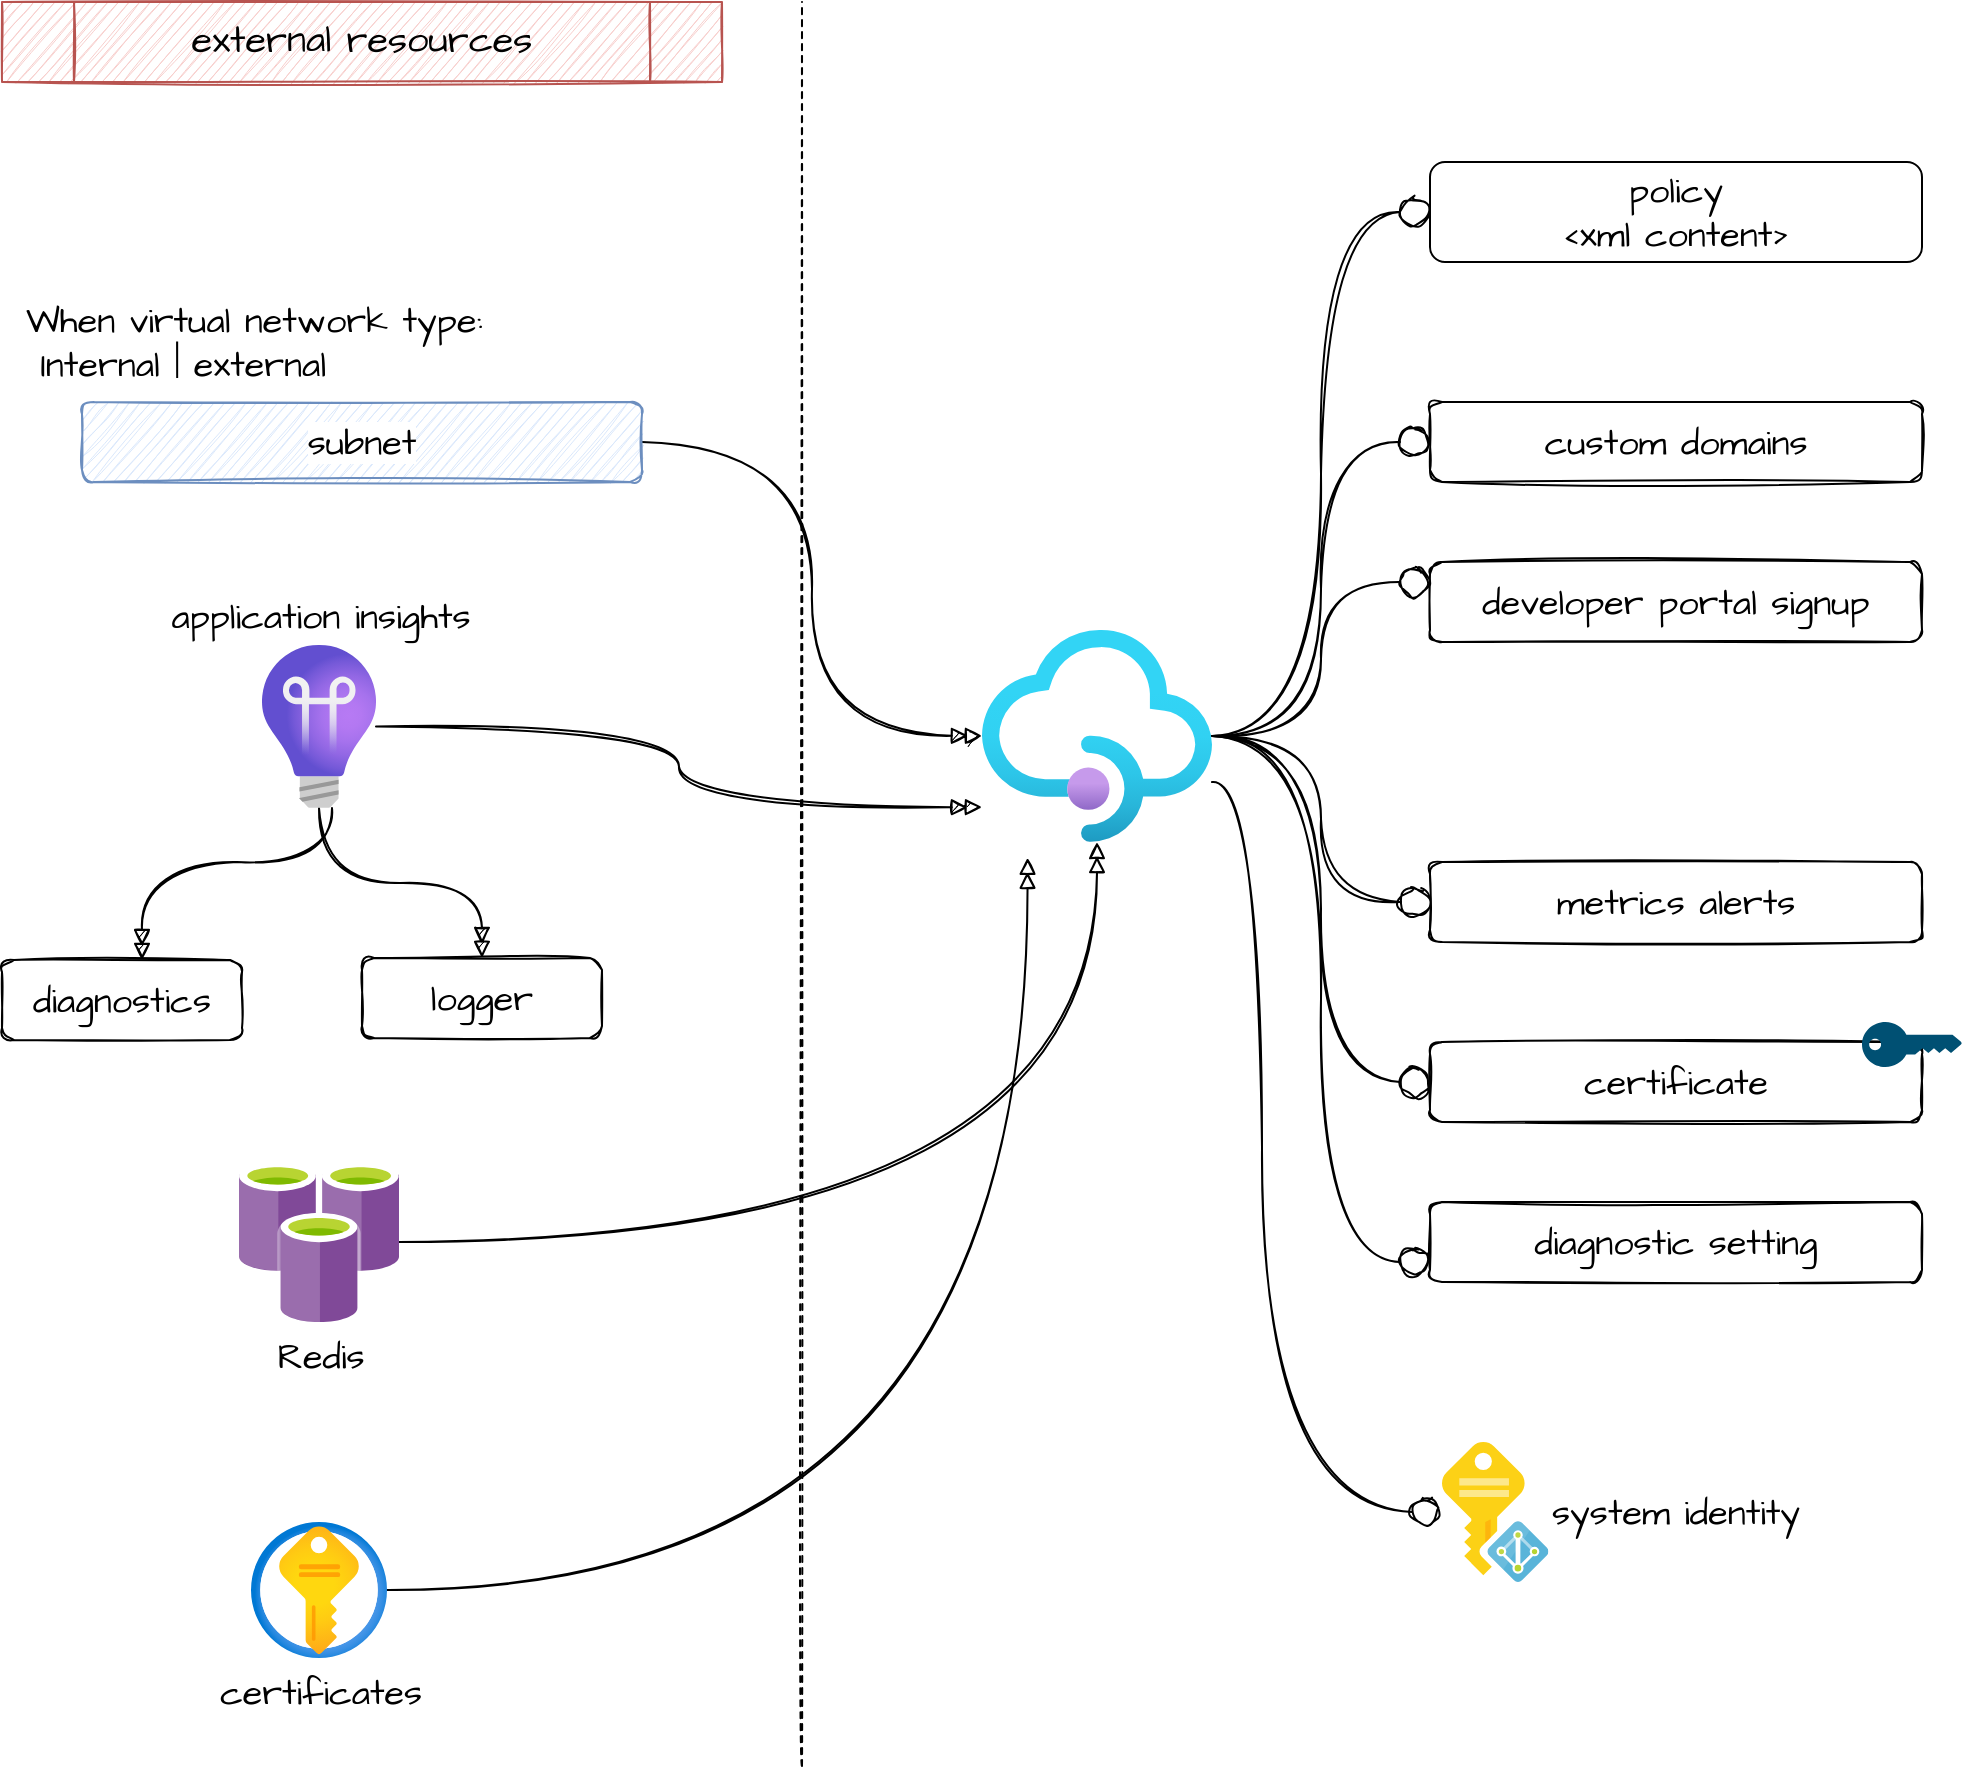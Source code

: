 <mxfile version="16.4.0" type="device"><diagram id="u4eZckh46ghVhrVkD8zX" name="Page-1"><mxGraphModel dx="2981" dy="1217" grid="1" gridSize="10" guides="1" tooltips="1" connect="1" arrows="1" fold="1" page="1" pageScale="1" pageWidth="827" pageHeight="1169" math="0" shadow="0"><root><mxCell id="0"/><mxCell id="1" parent="0"/><mxCell id="eBLMVQ7QcMM6AJimeeV5-8" value="" style="edgeStyle=orthogonalEdgeStyle;curved=1;rounded=0;orthogonalLoop=1;jettySize=auto;html=1;entryX=0;entryY=0.5;entryDx=0;entryDy=0;sketch=1;endArrow=circle;endFill=0;" parent="1" source="eBLMVQ7QcMM6AJimeeV5-3" target="eBLMVQ7QcMM6AJimeeV5-7" edge="1"><mxGeometry relative="1" as="geometry"/></mxCell><mxCell id="eBLMVQ7QcMM6AJimeeV5-10" style="edgeStyle=orthogonalEdgeStyle;curved=1;rounded=0;orthogonalLoop=1;jettySize=auto;html=1;fontFamily=Architects Daughter;fontSource=https%3A%2F%2Ffonts.googleapis.com%2Fcss%3Ffamily%3DArchitects%2BDaughter;fontSize=18;sketch=1;endArrow=circle;endFill=0;" parent="1" source="eBLMVQ7QcMM6AJimeeV5-3" target="eBLMVQ7QcMM6AJimeeV5-9" edge="1"><mxGeometry relative="1" as="geometry"><Array as="points"><mxPoint x="310" y="430"/><mxPoint x="310" y="795"/></Array></mxGeometry></mxCell><mxCell id="VZ10tj8qQi2GT8J73ok1-8" value="" style="edgeStyle=orthogonalEdgeStyle;curved=1;rounded=0;sketch=1;orthogonalLoop=1;jettySize=auto;html=1;fontFamily=Architects Daughter;fontSource=https%3A%2F%2Ffonts.googleapis.com%2Fcss%3Ffamily%3DArchitects%2BDaughter;fontSize=18;endArrow=circle;endFill=0;entryX=0;entryY=0.25;entryDx=0;entryDy=0;" edge="1" parent="1" source="eBLMVQ7QcMM6AJimeeV5-3" target="VZ10tj8qQi2GT8J73ok1-7"><mxGeometry relative="1" as="geometry"/></mxCell><mxCell id="VZ10tj8qQi2GT8J73ok1-10" value="" style="edgeStyle=orthogonalEdgeStyle;curved=1;rounded=0;sketch=1;orthogonalLoop=1;jettySize=auto;html=1;fontFamily=Architects Daughter;fontSource=https%3A%2F%2Ffonts.googleapis.com%2Fcss%3Ffamily%3DArchitects%2BDaughter;fontSize=18;endArrow=circle;endFill=0;entryX=0;entryY=0.5;entryDx=0;entryDy=0;" edge="1" parent="1" source="eBLMVQ7QcMM6AJimeeV5-3" target="VZ10tj8qQi2GT8J73ok1-11"><mxGeometry relative="1" as="geometry"><mxPoint x="400" y="390" as="targetPoint"/></mxGeometry></mxCell><mxCell id="VZ10tj8qQi2GT8J73ok1-22" style="edgeStyle=orthogonalEdgeStyle;curved=1;rounded=0;sketch=1;orthogonalLoop=1;jettySize=auto;html=1;entryX=0;entryY=0.5;entryDx=0;entryDy=0;fontFamily=Architects Daughter;fontSource=https%3A%2F%2Ffonts.googleapis.com%2Fcss%3Ffamily%3DArchitects%2BDaughter;fontSize=18;endArrow=circle;endFill=0;" edge="1" parent="1" source="eBLMVQ7QcMM6AJimeeV5-3" target="VZ10tj8qQi2GT8J73ok1-21"><mxGeometry relative="1" as="geometry"/></mxCell><mxCell id="VZ10tj8qQi2GT8J73ok1-31" style="edgeStyle=orthogonalEdgeStyle;curved=1;rounded=0;sketch=1;orthogonalLoop=1;jettySize=auto;html=1;entryX=0;entryY=0.5;entryDx=0;entryDy=0;fontFamily=Architects Daughter;fontSource=https%3A%2F%2Ffonts.googleapis.com%2Fcss%3Ffamily%3DArchitects%2BDaughter;fontSize=18;endArrow=circle;endFill=0;" edge="1" parent="1" source="eBLMVQ7QcMM6AJimeeV5-3" target="VZ10tj8qQi2GT8J73ok1-30"><mxGeometry relative="1" as="geometry"/></mxCell><mxCell id="VZ10tj8qQi2GT8J73ok1-33" style="edgeStyle=orthogonalEdgeStyle;curved=1;rounded=0;sketch=1;orthogonalLoop=1;jettySize=auto;html=1;entryX=0;entryY=0.75;entryDx=0;entryDy=0;fontFamily=Architects Daughter;fontSource=https%3A%2F%2Ffonts.googleapis.com%2Fcss%3Ffamily%3DArchitects%2BDaughter;fontSize=18;endArrow=circle;endFill=0;" edge="1" parent="1" source="eBLMVQ7QcMM6AJimeeV5-3" target="VZ10tj8qQi2GT8J73ok1-32"><mxGeometry relative="1" as="geometry"/></mxCell><mxCell id="eBLMVQ7QcMM6AJimeeV5-3" value="" style="aspect=fixed;html=1;points=[];align=center;image;fontSize=12;image=img/lib/azure2/app_services/API_Management_Services.svg;sketch=0;" parent="1" vertex="1"><mxGeometry x="170" y="353.85" width="115" height="106.15" as="geometry"/></mxCell><mxCell id="eBLMVQ7QcMM6AJimeeV5-7" value="policy &lt;br&gt;&amp;lt;xml content&amp;gt;" style="whiteSpace=wrap;html=1;verticalAlign=middle;labelBackgroundColor=default;sketch=0;rounded=1;fontFamily=Architects Daughter;fontSource=https%3A%2F%2Ffonts.googleapis.com%2Fcss%3Ffamily%3DArchitects%2BDaughter;fontSize=18;" parent="1" vertex="1"><mxGeometry x="394" y="120" width="246" height="50" as="geometry"/></mxCell><mxCell id="eBLMVQ7QcMM6AJimeeV5-9" value="system identity" style="sketch=1;aspect=fixed;html=1;points=[];align=left;image;fontSize=18;image=img/lib/mscae/Managed_Identities.svg;rounded=1;fontFamily=Architects Daughter;fontSource=https%3A%2F%2Ffonts.googleapis.com%2Fcss%3Ffamily%3DArchitects%2BDaughter;labelPosition=right;verticalLabelPosition=middle;verticalAlign=middle;" parent="1" vertex="1"><mxGeometry x="400" y="760" width="53.2" height="70" as="geometry"/></mxCell><mxCell id="VZ10tj8qQi2GT8J73ok1-13" style="edgeStyle=orthogonalEdgeStyle;curved=1;rounded=0;sketch=1;orthogonalLoop=1;jettySize=auto;html=1;entryX=0;entryY=0.5;entryDx=0;entryDy=0;entryPerimeter=0;fontFamily=Architects Daughter;fontSource=https%3A%2F%2Ffonts.googleapis.com%2Fcss%3Ffamily%3DArchitects%2BDaughter;fontSize=18;endArrow=doubleBlock;endFill=1;" edge="1" parent="1" source="eBLMVQ7QcMM6AJimeeV5-12" target="eBLMVQ7QcMM6AJimeeV5-3"><mxGeometry relative="1" as="geometry"/></mxCell><mxCell id="eBLMVQ7QcMM6AJimeeV5-12" value="subnet&lt;br&gt;" style="whiteSpace=wrap;html=1;verticalAlign=middle;labelBackgroundColor=default;sketch=1;rounded=1;fontFamily=Architects Daughter;fontSource=https%3A%2F%2Ffonts.googleapis.com%2Fcss%3Ffamily%3DArchitects%2BDaughter;fontSize=18;fillColor=#dae8fc;strokeColor=#6c8ebf;" parent="1" vertex="1"><mxGeometry x="-280" y="240" width="280" height="40" as="geometry"/></mxCell><mxCell id="VZ10tj8qQi2GT8J73ok1-3" value="" style="endArrow=none;dashed=1;html=1;rounded=0;sketch=1;fontFamily=Architects Daughter;fontSource=https%3A%2F%2Ffonts.googleapis.com%2Fcss%3Ffamily%3DArchitects%2BDaughter;curved=1;" edge="1" parent="1"><mxGeometry width="50" height="50" relative="1" as="geometry"><mxPoint x="80" y="922" as="sourcePoint"/><mxPoint x="80" y="40" as="targetPoint"/></mxGeometry></mxCell><mxCell id="VZ10tj8qQi2GT8J73ok1-5" value="external resources" style="shape=process;whiteSpace=wrap;html=1;backgroundOutline=1;fontFamily=Architects Daughter;fontSource=https%3A%2F%2Ffonts.googleapis.com%2Fcss%3Ffamily%3DArchitects%2BDaughter;fillColor=#f8cecc;strokeColor=#b85450;sketch=1;fontSize=19;" vertex="1" parent="1"><mxGeometry x="-320" y="40" width="360" height="40" as="geometry"/></mxCell><mxCell id="VZ10tj8qQi2GT8J73ok1-7" value="developer portal signup" style="whiteSpace=wrap;html=1;verticalAlign=middle;labelBackgroundColor=default;sketch=1;rounded=1;fontFamily=Architects Daughter;fontSource=https%3A%2F%2Ffonts.googleapis.com%2Fcss%3Ffamily%3DArchitects%2BDaughter;fontSize=18;" vertex="1" parent="1"><mxGeometry x="394" y="320" width="246" height="40" as="geometry"/></mxCell><mxCell id="VZ10tj8qQi2GT8J73ok1-11" value="custom domains" style="whiteSpace=wrap;html=1;verticalAlign=middle;labelBackgroundColor=default;sketch=1;rounded=1;fontFamily=Architects Daughter;fontSource=https%3A%2F%2Ffonts.googleapis.com%2Fcss%3Ffamily%3DArchitects%2BDaughter;fontSize=18;" vertex="1" parent="1"><mxGeometry x="394" y="240" width="246" height="40" as="geometry"/></mxCell><mxCell id="VZ10tj8qQi2GT8J73ok1-15" style="edgeStyle=orthogonalEdgeStyle;curved=1;rounded=0;sketch=1;orthogonalLoop=1;jettySize=auto;html=1;entryX=0;entryY=0.836;entryDx=0;entryDy=0;entryPerimeter=0;fontFamily=Architects Daughter;fontSource=https%3A%2F%2Ffonts.googleapis.com%2Fcss%3Ffamily%3DArchitects%2BDaughter;fontSize=18;endArrow=doubleBlock;endFill=1;" edge="1" parent="1" source="VZ10tj8qQi2GT8J73ok1-14" target="eBLMVQ7QcMM6AJimeeV5-3"><mxGeometry relative="1" as="geometry"/></mxCell><mxCell id="VZ10tj8qQi2GT8J73ok1-18" value="" style="edgeStyle=orthogonalEdgeStyle;curved=1;rounded=0;sketch=1;orthogonalLoop=1;jettySize=auto;html=1;fontFamily=Architects Daughter;fontSource=https%3A%2F%2Ffonts.googleapis.com%2Fcss%3Ffamily%3DArchitects%2BDaughter;fontSize=18;endArrow=doubleBlock;endFill=1;" edge="1" parent="1" source="VZ10tj8qQi2GT8J73ok1-14" target="VZ10tj8qQi2GT8J73ok1-17"><mxGeometry relative="1" as="geometry"/></mxCell><mxCell id="VZ10tj8qQi2GT8J73ok1-20" value="" style="edgeStyle=orthogonalEdgeStyle;curved=1;rounded=0;sketch=1;orthogonalLoop=1;jettySize=auto;html=1;fontFamily=Architects Daughter;fontSource=https%3A%2F%2Ffonts.googleapis.com%2Fcss%3Ffamily%3DArchitects%2BDaughter;fontSize=18;endArrow=doubleBlock;endFill=1;" edge="1" parent="1" source="VZ10tj8qQi2GT8J73ok1-14" target="VZ10tj8qQi2GT8J73ok1-19"><mxGeometry relative="1" as="geometry"><Array as="points"><mxPoint x="-155" y="470"/><mxPoint x="-250" y="470"/></Array></mxGeometry></mxCell><mxCell id="VZ10tj8qQi2GT8J73ok1-14" value="application insights" style="aspect=fixed;html=1;points=[];align=center;image;fontSize=18;image=img/lib/azure2/management_governance/Application_Insights.svg;rounded=1;glass=0;sketch=1;fontFamily=Architects Daughter;fontSource=https%3A%2F%2Ffonts.googleapis.com%2Fcss%3Ffamily%3DArchitects%2BDaughter;verticalAlign=bottom;labelPosition=center;verticalLabelPosition=top;" vertex="1" parent="1"><mxGeometry x="-190" y="361.39" width="57" height="81.61" as="geometry"/></mxCell><mxCell id="VZ10tj8qQi2GT8J73ok1-17" value="logger" style="whiteSpace=wrap;html=1;fontSize=18;fontFamily=Architects Daughter;verticalAlign=middle;labelBackgroundColor=default;rounded=1;glass=0;sketch=1;fontSource=https%3A%2F%2Ffonts.googleapis.com%2Fcss%3Ffamily%3DArchitects%2BDaughter;" vertex="1" parent="1"><mxGeometry x="-140" y="518" width="120" height="40" as="geometry"/></mxCell><mxCell id="VZ10tj8qQi2GT8J73ok1-19" value="diagnostics" style="whiteSpace=wrap;html=1;fontSize=18;fontFamily=Architects Daughter;verticalAlign=middle;labelBackgroundColor=default;rounded=1;glass=0;sketch=1;fontSource=https%3A%2F%2Ffonts.googleapis.com%2Fcss%3Ffamily%3DArchitects%2BDaughter;" vertex="1" parent="1"><mxGeometry x="-320" y="519" width="120" height="40" as="geometry"/></mxCell><mxCell id="VZ10tj8qQi2GT8J73ok1-21" value="metrics alerts" style="whiteSpace=wrap;html=1;verticalAlign=middle;labelBackgroundColor=default;sketch=1;rounded=1;fontFamily=Architects Daughter;fontSource=https%3A%2F%2Ffonts.googleapis.com%2Fcss%3Ffamily%3DArchitects%2BDaughter;fontSize=18;" vertex="1" parent="1"><mxGeometry x="394" y="470" width="246" height="40" as="geometry"/></mxCell><mxCell id="VZ10tj8qQi2GT8J73ok1-24" style="edgeStyle=orthogonalEdgeStyle;curved=1;rounded=0;sketch=1;orthogonalLoop=1;jettySize=auto;html=1;fontFamily=Architects Daughter;fontSource=https%3A%2F%2Ffonts.googleapis.com%2Fcss%3Ffamily%3DArchitects%2BDaughter;fontSize=18;endArrow=doubleBlock;endFill=0;" edge="1" parent="1" source="VZ10tj8qQi2GT8J73ok1-23" target="eBLMVQ7QcMM6AJimeeV5-3"><mxGeometry relative="1" as="geometry"/></mxCell><mxCell id="VZ10tj8qQi2GT8J73ok1-23" value="Redis" style="sketch=0;aspect=fixed;html=1;points=[];align=center;image;fontSize=18;image=img/lib/mscae/Azure_Cache_for_Redis.svg;rounded=1;glass=0;fontFamily=Architects Daughter;fontSource=https%3A%2F%2Ffonts.googleapis.com%2Fcss%3Ffamily%3DArchitects%2BDaughter;" vertex="1" parent="1"><mxGeometry x="-201.5" y="620" width="80" height="80" as="geometry"/></mxCell><mxCell id="VZ10tj8qQi2GT8J73ok1-27" style="edgeStyle=orthogonalEdgeStyle;curved=1;rounded=0;sketch=1;orthogonalLoop=1;jettySize=auto;html=1;entryX=0.198;entryY=1.074;entryDx=0;entryDy=0;entryPerimeter=0;fontFamily=Architects Daughter;fontSource=https%3A%2F%2Ffonts.googleapis.com%2Fcss%3Ffamily%3DArchitects%2BDaughter;fontSize=18;endArrow=doubleBlock;endFill=0;" edge="1" parent="1" source="VZ10tj8qQi2GT8J73ok1-25" target="eBLMVQ7QcMM6AJimeeV5-3"><mxGeometry relative="1" as="geometry"/></mxCell><mxCell id="VZ10tj8qQi2GT8J73ok1-25" value="certificates" style="aspect=fixed;html=1;points=[];align=center;image;fontSize=18;image=img/lib/azure2/security/Key_Vaults.svg;rounded=1;glass=0;sketch=1;fontFamily=Architects Daughter;fontSource=https%3A%2F%2Ffonts.googleapis.com%2Fcss%3Ffamily%3DArchitects%2BDaughter;" vertex="1" parent="1"><mxGeometry x="-195.5" y="800" width="68" height="68" as="geometry"/></mxCell><mxCell id="VZ10tj8qQi2GT8J73ok1-30" value="certificate" style="whiteSpace=wrap;html=1;verticalAlign=middle;labelBackgroundColor=default;sketch=1;rounded=1;fontFamily=Architects Daughter;fontSource=https%3A%2F%2Ffonts.googleapis.com%2Fcss%3Ffamily%3DArchitects%2BDaughter;fontSize=18;" vertex="1" parent="1"><mxGeometry x="394" y="560" width="246" height="40" as="geometry"/></mxCell><mxCell id="VZ10tj8qQi2GT8J73ok1-32" value="diagnostic setting" style="whiteSpace=wrap;html=1;verticalAlign=middle;labelBackgroundColor=default;sketch=1;rounded=1;fontFamily=Architects Daughter;fontSource=https%3A%2F%2Ffonts.googleapis.com%2Fcss%3Ffamily%3DArchitects%2BDaughter;fontSize=18;" vertex="1" parent="1"><mxGeometry x="394" y="640" width="246" height="40" as="geometry"/></mxCell><mxCell id="VZ10tj8qQi2GT8J73ok1-34" value="" style="points=[[0,0.5,0],[0.24,0,0],[0.5,0.28,0],[0.995,0.475,0],[0.5,0.72,0],[0.24,1,0]];verticalLabelPosition=bottom;sketch=0;html=1;verticalAlign=top;aspect=fixed;align=center;pointerEvents=1;shape=mxgraph.cisco19.key;fillColor=#005073;strokeColor=none;rounded=1;glass=0;fontFamily=Architects Daughter;fontSource=https%3A%2F%2Ffonts.googleapis.com%2Fcss%3Ffamily%3DArchitects%2BDaughter;fontSize=18;" vertex="1" parent="1"><mxGeometry x="610" y="550" width="50" height="22.5" as="geometry"/></mxCell><mxCell id="VZ10tj8qQi2GT8J73ok1-35" value="When virtual network type:&lt;br&gt;&amp;nbsp;Internal | external" style="text;html=1;strokeColor=none;fillColor=none;align=left;verticalAlign=middle;whiteSpace=wrap;rounded=0;glass=0;sketch=1;fontFamily=Architects Daughter;fontSource=https%3A%2F%2Ffonts.googleapis.com%2Fcss%3Ffamily%3DArchitects%2BDaughter;fontSize=18;" vertex="1" parent="1"><mxGeometry x="-310" y="180" width="350" height="60" as="geometry"/></mxCell></root></mxGraphModel></diagram></mxfile>